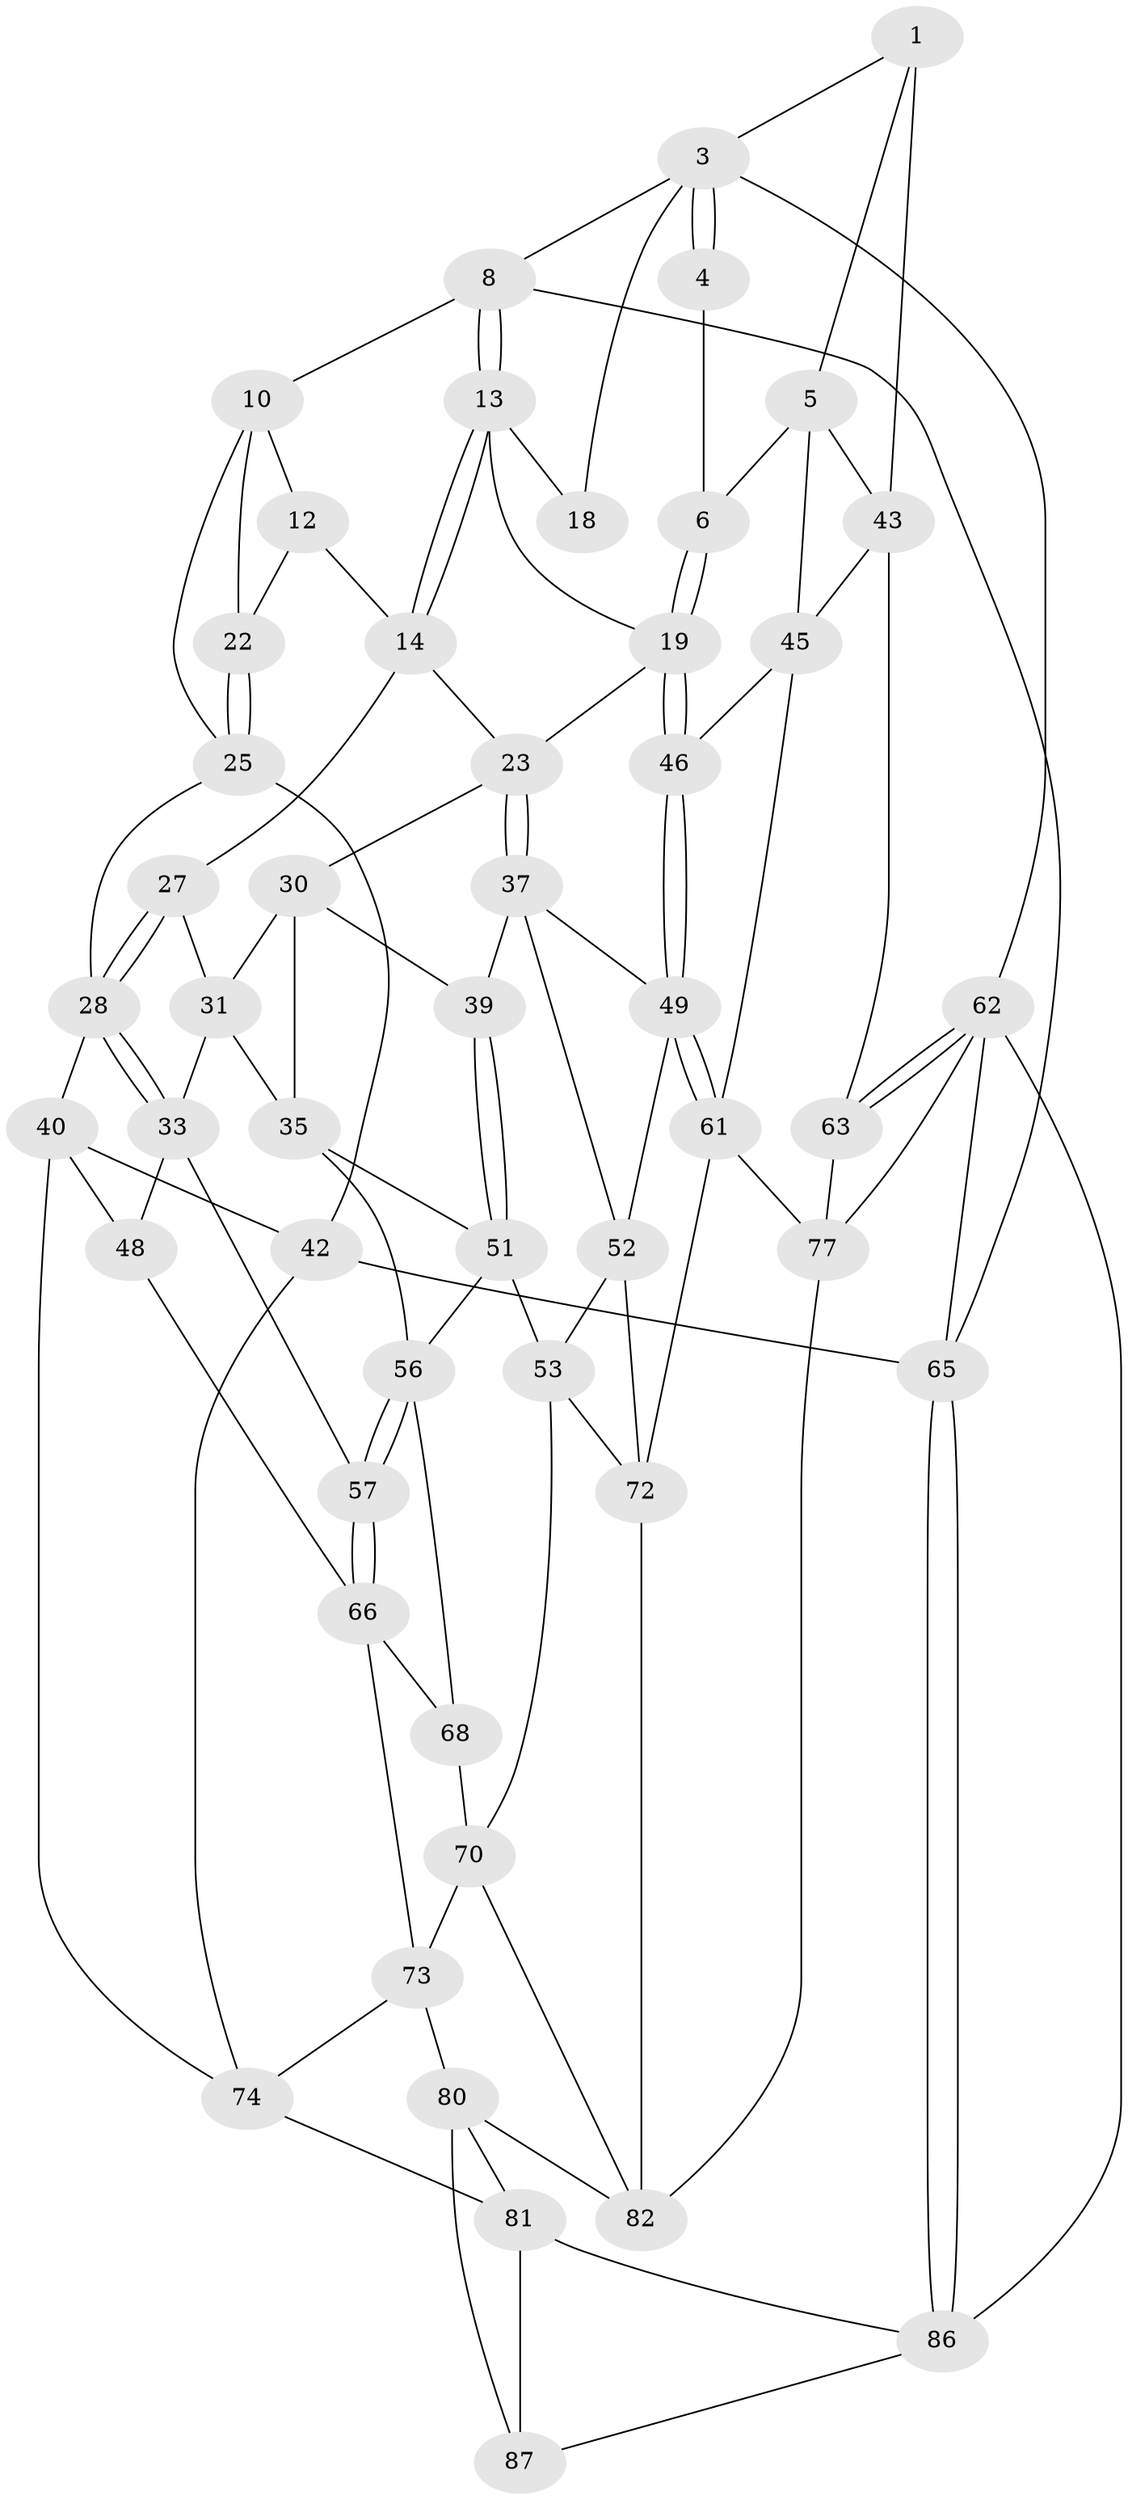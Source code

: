 // Generated by graph-tools (version 1.1) at 2025/52/02/27/25 19:52:42]
// undirected, 51 vertices, 111 edges
graph export_dot {
graph [start="1"]
  node [color=gray90,style=filled];
  1 [pos="+0.9643576365271458+0.133041097066739",super="+2"];
  3 [pos="+1+0",super="+17"];
  4 [pos="+0.882513698638114+0.11089102287280612",super="+7"];
  5 [pos="+0.9139516455365717+0.31585079543510275",super="+44"];
  6 [pos="+0.8636993723759399+0.3129696669056964"];
  8 [pos="+0.283483699311646+0",super="+9"];
  10 [pos="+0+0.25586346848159947",super="+11"];
  12 [pos="+0.05429293228118854+0.12949218004347804",super="+16"];
  13 [pos="+0.4164326874720248+0",super="+21"];
  14 [pos="+0.3754331030361303+0.07597897909253595",super="+15"];
  18 [pos="+0.5826189544026197+0"];
  19 [pos="+0.8226325564533508+0.34012904386111203",super="+20"];
  22 [pos="+0.16780549383766052+0.2491372918794149"];
  23 [pos="+0.5895385615742986+0.3847459004054455",super="+24"];
  25 [pos="+0.13164695901773085+0.33222093681000064",super="+26"];
  27 [pos="+0.3073631665757769+0.3096305935876337"];
  28 [pos="+0.20958574809888234+0.40724049331707524",super="+29"];
  30 [pos="+0.407733927711087+0.37927990335368084",super="+34"];
  31 [pos="+0.3354200971748302+0.3481293171461404",super="+32"];
  33 [pos="+0.22161446643402527+0.43107351310235753",super="+47"];
  35 [pos="+0.37589749715254783+0.4753161500012811",super="+36"];
  37 [pos="+0.5815818033531922+0.41357353273127606",super="+38"];
  39 [pos="+0.5254782407293015+0.44747233926539143"];
  40 [pos="+0.010789481264081037+0.5542855729741547",super="+41"];
  42 [pos="+0+0.5753925849910886",super="+64"];
  43 [pos="+1+0.3364991650637014",super="+59"];
  45 [pos="+0.9610228030149565+0.5128786003619216",super="+60"];
  46 [pos="+0.8084370469097814+0.5114447219523288"];
  48 [pos="+0.06397426931217588+0.5575714590703924"];
  49 [pos="+0.7856318963379458+0.5825376477205898",super="+50"];
  51 [pos="+0.4620738836796219+0.4965557910743912",super="+54"];
  52 [pos="+0.5395041237695081+0.5963310949458297",super="+55"];
  53 [pos="+0.5100446090588979+0.6101364268650624",super="+69"];
  56 [pos="+0.33076408273377317+0.5684249374598115",super="+58"];
  57 [pos="+0.2749366578999735+0.6086648360436706"];
  61 [pos="+0.7929601695247641+0.5903475012258459",super="+75"];
  62 [pos="+1+1",super="+89"];
  63 [pos="+1+0.8057213147479148"];
  65 [pos="+0+1"];
  66 [pos="+0.2551245941462171+0.658441517954924",super="+67"];
  68 [pos="+0.4019782831171689+0.7059069986942699"];
  70 [pos="+0.43607295146293135+0.7816731960032591",super="+71"];
  72 [pos="+0.636588835072112+0.7404236209959908",super="+76"];
  73 [pos="+0.23468460246210884+0.6912254383351164",super="+78"];
  74 [pos="+0.1908359622054075+0.7267475507991303",super="+79"];
  77 [pos="+1+0.8118749643591945",super="+88"];
  80 [pos="+0.2826705788145555+0.850825890552356",super="+84"];
  81 [pos="+0.1581823729221796+0.8515749518936598",super="+85"];
  82 [pos="+0.6388134206036445+1",super="+83"];
  86 [pos="+0+1",super="+90"];
  87 [pos="+0.27193233231043246+0.9864777057670427"];
  1 -- 5;
  1 -- 3;
  1 -- 43;
  3 -- 4;
  3 -- 4;
  3 -- 18;
  3 -- 62;
  3 -- 8;
  4 -- 6;
  5 -- 6;
  5 -- 45;
  5 -- 43;
  6 -- 19;
  6 -- 19;
  8 -- 13;
  8 -- 13;
  8 -- 65;
  8 -- 10;
  10 -- 12;
  10 -- 22;
  10 -- 25;
  12 -- 14;
  12 -- 22;
  13 -- 14;
  13 -- 14;
  13 -- 18;
  13 -- 19;
  14 -- 23;
  14 -- 27;
  19 -- 46;
  19 -- 46;
  19 -- 23;
  22 -- 25;
  22 -- 25;
  23 -- 37;
  23 -- 37;
  23 -- 30;
  25 -- 28;
  25 -- 42;
  27 -- 28;
  27 -- 28;
  27 -- 31;
  28 -- 33;
  28 -- 33;
  28 -- 40;
  30 -- 31;
  30 -- 35;
  30 -- 39;
  31 -- 33;
  31 -- 35;
  33 -- 48;
  33 -- 57;
  35 -- 51;
  35 -- 56;
  37 -- 49;
  37 -- 52;
  37 -- 39;
  39 -- 51;
  39 -- 51;
  40 -- 48;
  40 -- 42;
  40 -- 74;
  42 -- 65;
  42 -- 74;
  43 -- 45;
  43 -- 63;
  45 -- 46;
  45 -- 61;
  46 -- 49;
  46 -- 49;
  48 -- 66;
  49 -- 61;
  49 -- 61;
  49 -- 52;
  51 -- 53;
  51 -- 56;
  52 -- 53;
  52 -- 72;
  53 -- 72;
  53 -- 70;
  56 -- 57;
  56 -- 57;
  56 -- 68;
  57 -- 66;
  57 -- 66;
  61 -- 72;
  61 -- 77;
  62 -- 63;
  62 -- 63;
  62 -- 65;
  62 -- 86;
  62 -- 77;
  63 -- 77;
  65 -- 86;
  65 -- 86;
  66 -- 68;
  66 -- 73;
  68 -- 70;
  70 -- 73;
  70 -- 82;
  72 -- 82;
  73 -- 74;
  73 -- 80;
  74 -- 81;
  77 -- 82;
  80 -- 81;
  80 -- 87;
  80 -- 82;
  81 -- 86;
  81 -- 87;
  86 -- 87;
}
